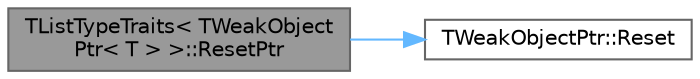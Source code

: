 digraph "TListTypeTraits&lt; TWeakObjectPtr&lt; T &gt; &gt;::ResetPtr"
{
 // INTERACTIVE_SVG=YES
 // LATEX_PDF_SIZE
  bgcolor="transparent";
  edge [fontname=Helvetica,fontsize=10,labelfontname=Helvetica,labelfontsize=10];
  node [fontname=Helvetica,fontsize=10,shape=box,height=0.2,width=0.4];
  rankdir="LR";
  Node1 [id="Node000001",label="TListTypeTraits\< TWeakObject\lPtr\< T \> \>::ResetPtr",height=0.2,width=0.4,color="gray40", fillcolor="grey60", style="filled", fontcolor="black",tooltip=" "];
  Node1 -> Node2 [id="edge1_Node000001_Node000002",color="steelblue1",style="solid",tooltip=" "];
  Node2 [id="Node000002",label="TWeakObjectPtr::Reset",height=0.2,width=0.4,color="grey40", fillcolor="white", style="filled",URL="$d3/daa/structTWeakObjectPtr.html#a2362ffeb53bcfa2568615e91708dcd53",tooltip="Reset the weak pointer back to the null state."];
}
